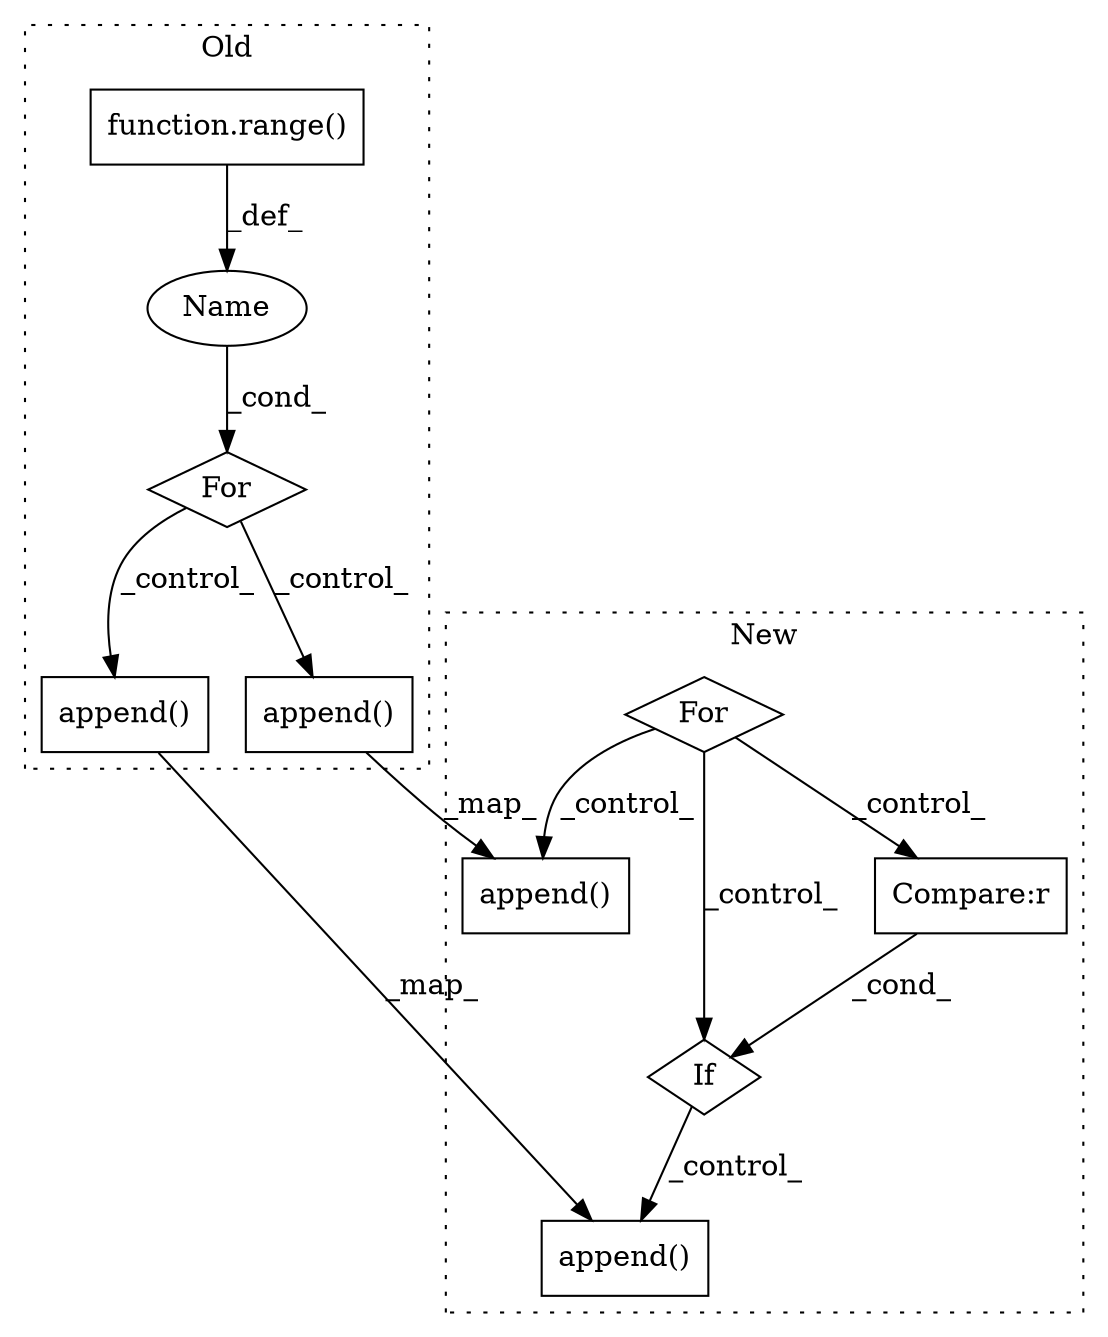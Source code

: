 digraph G {
subgraph cluster0 {
1 [label="function.range()" a="75" s="2095,2129" l="6,1" shape="box"];
4 [label="For" a="107" s="2086,2130" l="4,14" shape="diamond"];
5 [label="Name" a="87" s="2090" l="1" shape="ellipse"];
6 [label="append()" a="75" s="2213,2244" l="22,1" shape="box"];
10 [label="append()" a="75" s="2144,2199" l="22,1" shape="box"];
label = "Old";
style="dotted";
}
subgraph cluster1 {
2 [label="If" a="96" s="2883,2898" l="0,18" shape="diamond"];
3 [label="Compare:r" a="40" s="2883" l="15" shape="box"];
7 [label="append()" a="75" s="2987,3018" l="22,1" shape="box"];
8 [label="For" a="107" s="2663,2707" l="4,14" shape="diamond"];
9 [label="append()" a="75" s="2759,2816" l="22,1" shape="box"];
label = "New";
style="dotted";
}
1 -> 5 [label="_def_"];
2 -> 7 [label="_control_"];
3 -> 2 [label="_cond_"];
4 -> 10 [label="_control_"];
4 -> 6 [label="_control_"];
5 -> 4 [label="_cond_"];
6 -> 7 [label="_map_"];
8 -> 2 [label="_control_"];
8 -> 3 [label="_control_"];
8 -> 9 [label="_control_"];
10 -> 9 [label="_map_"];
}
